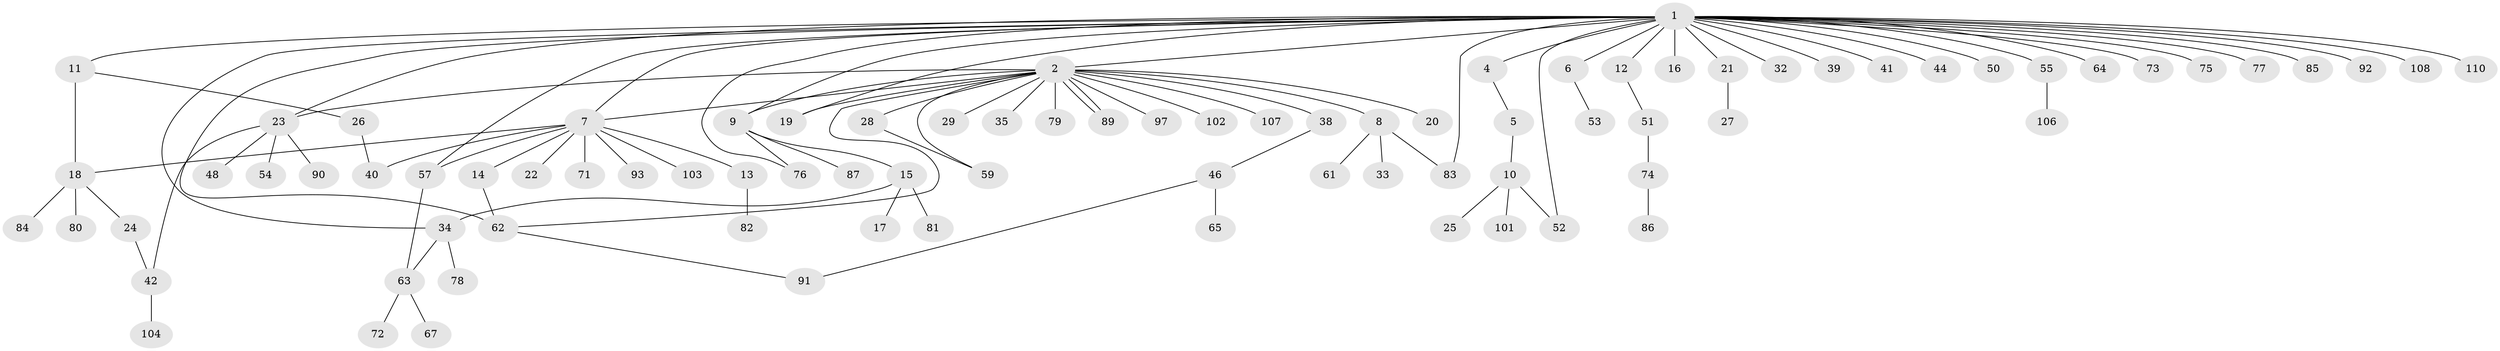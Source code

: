 // Generated by graph-tools (version 1.1) at 2025/23/03/03/25 07:23:54]
// undirected, 85 vertices, 102 edges
graph export_dot {
graph [start="1"]
  node [color=gray90,style=filled];
  1 [super="+3"];
  2 [super="+30"];
  4 [super="+88"];
  5;
  6;
  7 [super="+70"];
  8 [super="+47"];
  9 [super="+49"];
  10 [super="+43"];
  11;
  12 [super="+36"];
  13;
  14;
  15 [super="+69"];
  16 [super="+31"];
  17 [super="+58"];
  18 [super="+60"];
  19;
  20 [super="+94"];
  21;
  22;
  23 [super="+99"];
  24;
  25 [super="+45"];
  26 [super="+111"];
  27;
  28 [super="+109"];
  29;
  32 [super="+96"];
  33 [super="+56"];
  34 [super="+37"];
  35;
  38;
  39;
  40;
  41;
  42 [super="+100"];
  44;
  46 [super="+66"];
  48;
  50;
  51;
  52;
  53 [super="+95"];
  54;
  55;
  57 [super="+68"];
  59;
  61;
  62 [super="+105"];
  63 [super="+98"];
  64;
  65;
  67;
  71;
  72;
  73;
  74;
  75;
  76;
  77;
  78;
  79;
  80;
  81;
  82;
  83;
  84;
  85;
  86;
  87;
  89;
  90;
  91;
  92;
  93;
  97;
  101;
  102;
  103;
  104;
  106;
  107;
  108;
  110;
  1 -- 2;
  1 -- 7;
  1 -- 12;
  1 -- 23;
  1 -- 32 [weight=2];
  1 -- 39;
  1 -- 41;
  1 -- 44;
  1 -- 50;
  1 -- 52;
  1 -- 55;
  1 -- 57;
  1 -- 73;
  1 -- 75;
  1 -- 85;
  1 -- 108;
  1 -- 110;
  1 -- 64;
  1 -- 4;
  1 -- 6;
  1 -- 9;
  1 -- 11;
  1 -- 76;
  1 -- 77;
  1 -- 16;
  1 -- 19;
  1 -- 83;
  1 -- 21;
  1 -- 92;
  1 -- 34;
  1 -- 62 [weight=2];
  2 -- 7;
  2 -- 8;
  2 -- 19;
  2 -- 20;
  2 -- 23;
  2 -- 28;
  2 -- 29;
  2 -- 38;
  2 -- 89;
  2 -- 89;
  2 -- 102;
  2 -- 107;
  2 -- 97;
  2 -- 35;
  2 -- 59;
  2 -- 79;
  2 -- 62;
  2 -- 9;
  4 -- 5;
  5 -- 10;
  6 -- 53;
  7 -- 13;
  7 -- 14;
  7 -- 18;
  7 -- 22;
  7 -- 40;
  7 -- 57;
  7 -- 71;
  7 -- 93;
  7 -- 103;
  8 -- 33;
  8 -- 61;
  8 -- 83;
  9 -- 15;
  9 -- 76;
  9 -- 87;
  10 -- 25;
  10 -- 52;
  10 -- 101;
  11 -- 18;
  11 -- 26;
  12 -- 51;
  13 -- 82;
  14 -- 62;
  15 -- 17;
  15 -- 81;
  15 -- 34;
  18 -- 24;
  18 -- 80;
  18 -- 84;
  21 -- 27;
  23 -- 48;
  23 -- 54;
  23 -- 90;
  23 -- 42;
  24 -- 42;
  26 -- 40;
  28 -- 59;
  34 -- 63;
  34 -- 78;
  38 -- 46;
  42 -- 104;
  46 -- 65;
  46 -- 91;
  51 -- 74;
  55 -- 106;
  57 -- 63;
  62 -- 91;
  63 -- 67;
  63 -- 72;
  74 -- 86;
}
